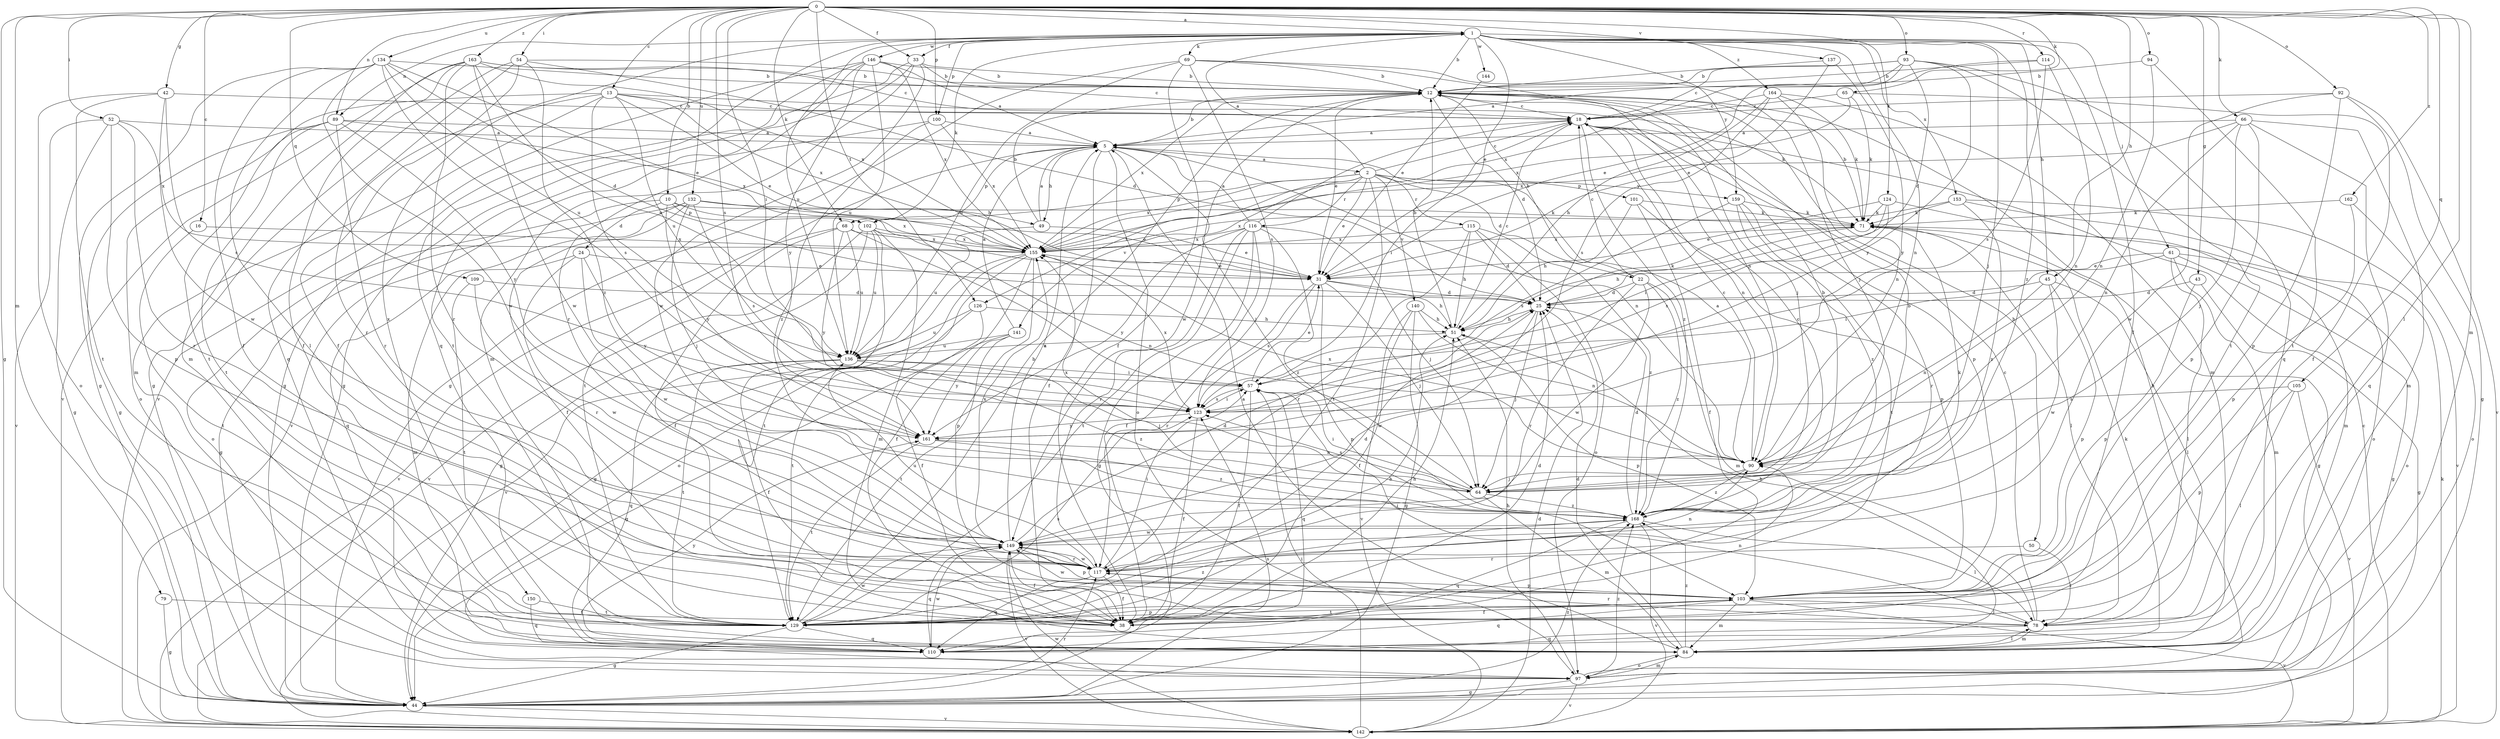 strict digraph  {
0;
1;
2;
5;
10;
12;
13;
16;
18;
22;
24;
25;
31;
33;
38;
42;
43;
44;
45;
49;
50;
51;
52;
54;
57;
61;
64;
65;
66;
68;
69;
71;
78;
79;
84;
89;
90;
92;
93;
94;
97;
100;
101;
102;
103;
105;
109;
110;
114;
115;
116;
117;
123;
124;
126;
129;
132;
134;
136;
137;
140;
141;
142;
144;
146;
149;
150;
153;
155;
159;
161;
162;
163;
164;
168;
0 -> 1  [label=a];
0 -> 10  [label=b];
0 -> 13  [label=c];
0 -> 16  [label=c];
0 -> 33  [label=f];
0 -> 42  [label=g];
0 -> 43  [label=g];
0 -> 44  [label=g];
0 -> 45  [label=h];
0 -> 52  [label=i];
0 -> 54  [label=i];
0 -> 57  [label=i];
0 -> 65  [label=k];
0 -> 66  [label=k];
0 -> 68  [label=k];
0 -> 78  [label=l];
0 -> 79  [label=m];
0 -> 84  [label=m];
0 -> 89  [label=n];
0 -> 92  [label=o];
0 -> 93  [label=o];
0 -> 94  [label=o];
0 -> 100  [label=p];
0 -> 105  [label=q];
0 -> 109  [label=q];
0 -> 114  [label=r];
0 -> 123  [label=s];
0 -> 124  [label=t];
0 -> 126  [label=t];
0 -> 132  [label=u];
0 -> 134  [label=u];
0 -> 137  [label=v];
0 -> 162  [label=z];
0 -> 163  [label=z];
1 -> 12  [label=b];
1 -> 31  [label=e];
1 -> 33  [label=f];
1 -> 38  [label=f];
1 -> 45  [label=h];
1 -> 61  [label=j];
1 -> 64  [label=j];
1 -> 68  [label=k];
1 -> 69  [label=k];
1 -> 89  [label=n];
1 -> 90  [label=n];
1 -> 100  [label=p];
1 -> 110  [label=q];
1 -> 136  [label=u];
1 -> 144  [label=w];
1 -> 146  [label=w];
1 -> 150  [label=x];
1 -> 153  [label=x];
1 -> 159  [label=y];
1 -> 164  [label=z];
1 -> 168  [label=z];
2 -> 1  [label=a];
2 -> 18  [label=c];
2 -> 22  [label=d];
2 -> 31  [label=e];
2 -> 101  [label=p];
2 -> 102  [label=p];
2 -> 115  [label=r];
2 -> 116  [label=r];
2 -> 126  [label=t];
2 -> 129  [label=t];
2 -> 140  [label=v];
2 -> 141  [label=v];
2 -> 155  [label=x];
2 -> 159  [label=y];
5 -> 2  [label=a];
5 -> 12  [label=b];
5 -> 38  [label=f];
5 -> 49  [label=h];
5 -> 64  [label=j];
5 -> 90  [label=n];
5 -> 97  [label=o];
5 -> 102  [label=p];
5 -> 129  [label=t];
10 -> 24  [label=d];
10 -> 49  [label=h];
10 -> 97  [label=o];
10 -> 102  [label=p];
10 -> 155  [label=x];
10 -> 161  [label=y];
12 -> 18  [label=c];
12 -> 25  [label=d];
12 -> 31  [label=e];
12 -> 50  [label=h];
12 -> 64  [label=j];
12 -> 149  [label=w];
12 -> 155  [label=x];
13 -> 18  [label=c];
13 -> 31  [label=e];
13 -> 71  [label=k];
13 -> 84  [label=m];
13 -> 117  [label=r];
13 -> 123  [label=s];
13 -> 129  [label=t];
13 -> 136  [label=u];
13 -> 155  [label=x];
16 -> 129  [label=t];
16 -> 155  [label=x];
18 -> 5  [label=a];
18 -> 57  [label=i];
18 -> 90  [label=n];
18 -> 103  [label=p];
18 -> 168  [label=z];
22 -> 12  [label=b];
22 -> 18  [label=c];
22 -> 25  [label=d];
22 -> 84  [label=m];
22 -> 117  [label=r];
22 -> 149  [label=w];
22 -> 168  [label=z];
24 -> 31  [label=e];
24 -> 84  [label=m];
24 -> 117  [label=r];
24 -> 149  [label=w];
24 -> 161  [label=y];
25 -> 51  [label=h];
25 -> 64  [label=j];
25 -> 71  [label=k];
25 -> 149  [label=w];
31 -> 25  [label=d];
31 -> 51  [label=h];
31 -> 64  [label=j];
31 -> 103  [label=p];
31 -> 117  [label=r];
31 -> 123  [label=s];
33 -> 12  [label=b];
33 -> 18  [label=c];
33 -> 44  [label=g];
33 -> 84  [label=m];
33 -> 129  [label=t];
33 -> 149  [label=w];
38 -> 25  [label=d];
38 -> 51  [label=h];
42 -> 18  [label=c];
42 -> 97  [label=o];
42 -> 123  [label=s];
42 -> 129  [label=t];
42 -> 149  [label=w];
43 -> 25  [label=d];
43 -> 44  [label=g];
43 -> 103  [label=p];
44 -> 117  [label=r];
44 -> 123  [label=s];
44 -> 142  [label=v];
44 -> 168  [label=z];
45 -> 25  [label=d];
45 -> 78  [label=l];
45 -> 90  [label=n];
45 -> 103  [label=p];
45 -> 149  [label=w];
49 -> 5  [label=a];
49 -> 12  [label=b];
49 -> 31  [label=e];
49 -> 136  [label=u];
50 -> 78  [label=l];
50 -> 117  [label=r];
51 -> 12  [label=b];
51 -> 18  [label=c];
51 -> 103  [label=p];
51 -> 136  [label=u];
52 -> 5  [label=a];
52 -> 44  [label=g];
52 -> 103  [label=p];
52 -> 117  [label=r];
52 -> 142  [label=v];
52 -> 155  [label=x];
54 -> 12  [label=b];
54 -> 25  [label=d];
54 -> 38  [label=f];
54 -> 44  [label=g];
54 -> 110  [label=q];
54 -> 168  [label=z];
57 -> 31  [label=e];
57 -> 38  [label=f];
57 -> 110  [label=q];
57 -> 123  [label=s];
61 -> 31  [label=e];
61 -> 44  [label=g];
61 -> 57  [label=i];
61 -> 78  [label=l];
61 -> 84  [label=m];
61 -> 97  [label=o];
64 -> 12  [label=b];
64 -> 57  [label=i];
64 -> 84  [label=m];
64 -> 123  [label=s];
64 -> 155  [label=x];
64 -> 168  [label=z];
65 -> 18  [label=c];
65 -> 38  [label=f];
65 -> 71  [label=k];
65 -> 155  [label=x];
66 -> 5  [label=a];
66 -> 64  [label=j];
66 -> 84  [label=m];
66 -> 90  [label=n];
66 -> 103  [label=p];
66 -> 110  [label=q];
66 -> 155  [label=x];
68 -> 38  [label=f];
68 -> 57  [label=i];
68 -> 136  [label=u];
68 -> 142  [label=v];
68 -> 155  [label=x];
68 -> 161  [label=y];
69 -> 12  [label=b];
69 -> 38  [label=f];
69 -> 44  [label=g];
69 -> 64  [label=j];
69 -> 90  [label=n];
69 -> 123  [label=s];
69 -> 136  [label=u];
71 -> 12  [label=b];
71 -> 44  [label=g];
71 -> 51  [label=h];
71 -> 78  [label=l];
71 -> 155  [label=x];
78 -> 18  [label=c];
78 -> 51  [label=h];
78 -> 57  [label=i];
78 -> 84  [label=m];
78 -> 110  [label=q];
78 -> 117  [label=r];
79 -> 38  [label=f];
79 -> 44  [label=g];
84 -> 5  [label=a];
84 -> 25  [label=d];
84 -> 71  [label=k];
84 -> 78  [label=l];
84 -> 97  [label=o];
84 -> 168  [label=z];
89 -> 5  [label=a];
89 -> 44  [label=g];
89 -> 97  [label=o];
89 -> 117  [label=r];
89 -> 129  [label=t];
89 -> 155  [label=x];
89 -> 161  [label=y];
90 -> 5  [label=a];
90 -> 18  [label=c];
90 -> 64  [label=j];
90 -> 155  [label=x];
90 -> 168  [label=z];
92 -> 18  [label=c];
92 -> 44  [label=g];
92 -> 103  [label=p];
92 -> 142  [label=v];
92 -> 149  [label=w];
93 -> 12  [label=b];
93 -> 18  [label=c];
93 -> 25  [label=d];
93 -> 31  [label=e];
93 -> 110  [label=q];
93 -> 129  [label=t];
93 -> 155  [label=x];
93 -> 161  [label=y];
94 -> 12  [label=b];
94 -> 90  [label=n];
94 -> 129  [label=t];
97 -> 12  [label=b];
97 -> 44  [label=g];
97 -> 51  [label=h];
97 -> 84  [label=m];
97 -> 142  [label=v];
97 -> 168  [label=z];
100 -> 5  [label=a];
100 -> 142  [label=v];
100 -> 155  [label=x];
100 -> 168  [label=z];
101 -> 38  [label=f];
101 -> 51  [label=h];
101 -> 71  [label=k];
101 -> 103  [label=p];
102 -> 44  [label=g];
102 -> 84  [label=m];
102 -> 90  [label=n];
102 -> 129  [label=t];
102 -> 136  [label=u];
102 -> 142  [label=v];
102 -> 155  [label=x];
103 -> 38  [label=f];
103 -> 78  [label=l];
103 -> 84  [label=m];
103 -> 110  [label=q];
103 -> 129  [label=t];
103 -> 142  [label=v];
103 -> 149  [label=w];
105 -> 78  [label=l];
105 -> 103  [label=p];
105 -> 123  [label=s];
105 -> 142  [label=v];
109 -> 25  [label=d];
109 -> 129  [label=t];
109 -> 149  [label=w];
110 -> 149  [label=w];
110 -> 161  [label=y];
114 -> 5  [label=a];
114 -> 12  [label=b];
114 -> 90  [label=n];
114 -> 123  [label=s];
115 -> 25  [label=d];
115 -> 51  [label=h];
115 -> 97  [label=o];
115 -> 117  [label=r];
115 -> 155  [label=x];
115 -> 168  [label=z];
116 -> 5  [label=a];
116 -> 18  [label=c];
116 -> 38  [label=f];
116 -> 44  [label=g];
116 -> 64  [label=j];
116 -> 117  [label=r];
116 -> 129  [label=t];
116 -> 155  [label=x];
116 -> 161  [label=y];
116 -> 168  [label=z];
117 -> 25  [label=d];
117 -> 38  [label=f];
117 -> 57  [label=i];
117 -> 90  [label=n];
117 -> 103  [label=p];
117 -> 110  [label=q];
117 -> 136  [label=u];
117 -> 149  [label=w];
123 -> 38  [label=f];
123 -> 57  [label=i];
123 -> 155  [label=x];
123 -> 161  [label=y];
124 -> 31  [label=e];
124 -> 57  [label=i];
124 -> 71  [label=k];
124 -> 84  [label=m];
124 -> 123  [label=s];
126 -> 38  [label=f];
126 -> 51  [label=h];
126 -> 129  [label=t];
126 -> 136  [label=u];
129 -> 12  [label=b];
129 -> 44  [label=g];
129 -> 51  [label=h];
129 -> 90  [label=n];
129 -> 103  [label=p];
129 -> 110  [label=q];
129 -> 123  [label=s];
129 -> 149  [label=w];
129 -> 168  [label=z];
132 -> 31  [label=e];
132 -> 38  [label=f];
132 -> 44  [label=g];
132 -> 64  [label=j];
132 -> 71  [label=k];
132 -> 110  [label=q];
132 -> 123  [label=s];
134 -> 12  [label=b];
134 -> 25  [label=d];
134 -> 31  [label=e];
134 -> 38  [label=f];
134 -> 44  [label=g];
134 -> 78  [label=l];
134 -> 123  [label=s];
134 -> 136  [label=u];
134 -> 149  [label=w];
136 -> 38  [label=f];
136 -> 57  [label=i];
136 -> 64  [label=j];
136 -> 110  [label=q];
136 -> 129  [label=t];
136 -> 168  [label=z];
137 -> 12  [label=b];
137 -> 31  [label=e];
137 -> 161  [label=y];
140 -> 38  [label=f];
140 -> 44  [label=g];
140 -> 51  [label=h];
140 -> 90  [label=n];
140 -> 142  [label=v];
141 -> 5  [label=a];
141 -> 44  [label=g];
141 -> 129  [label=t];
141 -> 136  [label=u];
141 -> 161  [label=y];
142 -> 18  [label=c];
142 -> 25  [label=d];
142 -> 57  [label=i];
142 -> 71  [label=k];
142 -> 149  [label=w];
144 -> 31  [label=e];
146 -> 5  [label=a];
146 -> 12  [label=b];
146 -> 44  [label=g];
146 -> 117  [label=r];
146 -> 136  [label=u];
146 -> 142  [label=v];
146 -> 155  [label=x];
146 -> 161  [label=y];
149 -> 5  [label=a];
149 -> 25  [label=d];
149 -> 38  [label=f];
149 -> 103  [label=p];
149 -> 110  [label=q];
149 -> 117  [label=r];
149 -> 142  [label=v];
149 -> 155  [label=x];
150 -> 110  [label=q];
150 -> 129  [label=t];
153 -> 71  [label=k];
153 -> 97  [label=o];
153 -> 142  [label=v];
153 -> 155  [label=x];
153 -> 168  [label=z];
155 -> 31  [label=e];
155 -> 38  [label=f];
155 -> 44  [label=g];
155 -> 97  [label=o];
155 -> 103  [label=p];
155 -> 142  [label=v];
159 -> 71  [label=k];
159 -> 117  [label=r];
159 -> 123  [label=s];
159 -> 129  [label=t];
159 -> 168  [label=z];
161 -> 90  [label=n];
161 -> 129  [label=t];
161 -> 168  [label=z];
162 -> 71  [label=k];
162 -> 97  [label=o];
162 -> 103  [label=p];
163 -> 12  [label=b];
163 -> 18  [label=c];
163 -> 38  [label=f];
163 -> 84  [label=m];
163 -> 117  [label=r];
163 -> 136  [label=u];
163 -> 142  [label=v];
163 -> 149  [label=w];
163 -> 155  [label=x];
164 -> 18  [label=c];
164 -> 51  [label=h];
164 -> 71  [label=k];
164 -> 84  [label=m];
164 -> 90  [label=n];
164 -> 123  [label=s];
168 -> 12  [label=b];
168 -> 18  [label=c];
168 -> 25  [label=d];
168 -> 71  [label=k];
168 -> 78  [label=l];
168 -> 110  [label=q];
168 -> 142  [label=v];
168 -> 149  [label=w];
}
